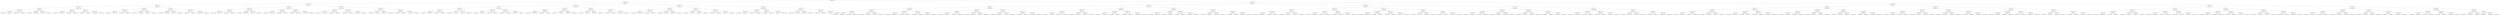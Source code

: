 digraph G{
102206571 [label="Node{data=[4319, 4319]}"]
102206571 -> 1337836888
1337836888 [label="Node{data=[2664, 2664]}"]
1337836888 -> 587042334
587042334 [label="Node{data=[2108, 2108]}"]
587042334 -> 1164502123
1164502123 [label="Node{data=[1519, 1519]}"]
1164502123 -> 2133216377
2133216377 [label="Node{data=[1460, 1460]}"]
2133216377 -> 1578160576
1578160576 [label="Node{data=[1383, 1383]}"]
1578160576 -> 282278242
282278242 [label="Node{data=[1379, 1379]}"]
282278242 -> 312138927
312138927 [label="Node{data=[1345, 1345]}"]
312138927 -> 1603407617
1603407617 [label="Node{data=[1123, 1123]}"]
312138927 -> 122969058
122969058 [label="Node{data=[1378, 1378]}"]
282278242 -> 239434307
239434307 [label="Node{data=[1381, 1381]}"]
239434307 -> 1249816704
1249816704 [label="Node{data=[1380, 1380]}"]
239434307 -> 98256073
98256073 [label="Node{data=[1382, 1382]}"]
1578160576 -> 544576731
544576731 [label="Node{data=[1387, 1387]}"]
544576731 -> 88569332
88569332 [label="Node{data=[1385, 1385]}"]
88569332 -> 981614444
981614444 [label="Node{data=[1384, 1384]}"]
88569332 -> 1696647673
1696647673 [label="Node{data=[1386, 1386]}"]
544576731 -> 1778342602
1778342602 [label="Node{data=[1458, 1458]}"]
1778342602 -> 1462332116
1462332116 [label="Node{data=[1457, 1457]}"]
1778342602 -> 2088453634
2088453634 [label="Node{data=[1459, 1459]}"]
2133216377 -> 527902581
527902581 [label="Node{data=[1511, 1511]}"]
527902581 -> 214763355
214763355 [label="Node{data=[1507, 1507]}"]
214763355 -> 279880668
279880668 [label="Node{data=[1501, 1501]}"]
279880668 -> 910404765
910404765 [label="Node{data=[1499, 1499]}"]
279880668 -> 279538095
279538095 [label="Node{data=[1506, 1506]}"]
214763355 -> 1958368062
1958368062 [label="Node{data=[1509, 1509]}"]
1958368062 -> 300920374
300920374 [label="Node{data=[1508, 1508]}"]
1958368062 -> 988012498
988012498 [label="Node{data=[1510, 1510]}"]
527902581 -> 1641823536
1641823536 [label="Node{data=[1515, 1515]}"]
1641823536 -> 1197060502
1197060502 [label="Node{data=[1513, 1513]}"]
1197060502 -> 724248917
724248917 [label="Node{data=[1512, 1512]}"]
1197060502 -> 261258925
261258925 [label="Node{data=[1514, 1514]}"]
1641823536 -> 254273490
254273490 [label="Node{data=[1517, 1517]}"]
254273490 -> 100151969
100151969 [label="Node{data=[1516, 1516]}"]
254273490 -> 2011943626
2011943626 [label="Node{data=[1518, 1518]}"]
1164502123 -> 1804643724
1804643724 [label="Node{data=[2017, 2017]}"]
1804643724 -> 1538903643
1538903643 [label="Node{data=[1527, 1527]}"]
1538903643 -> 521179831
521179831 [label="Node{data=[1523, 1523]}"]
521179831 -> 910458397
910458397 [label="Node{data=[1521, 1521]}"]
910458397 -> 1482054036
1482054036 [label="Node{data=[1520, 1520]}"]
910458397 -> 1292406739
1292406739 [label="Node{data=[1522, 1522]}"]
521179831 -> 1452685807
1452685807 [label="Node{data=[1525, 1525]}"]
1452685807 -> 1136066998
1136066998 [label="Node{data=[1524, 1524]}"]
1452685807 -> 700934829
700934829 [label="Node{data=[1526, 1526]}"]
1538903643 -> 540548689
540548689 [label="Node{data=[1531, 1531]}"]
540548689 -> 1191576312
1191576312 [label="Node{data=[1529, 1529]}"]
1191576312 -> 1011286303
1011286303 [label="Node{data=[1528, 1528]}"]
1191576312 -> 776439352
776439352 [label="Node{data=[1530, 1530]}"]
540548689 -> 1315823415
1315823415 [label="Node{data=[1921, 1921]}"]
1315823415 -> 957027776
957027776 [label="Node{data=[1532, 1532]}"]
1315823415 -> 1036039175
1036039175 [label="Node{data=[1951, 1951]}"]
1804643724 -> 799310785
799310785 [label="Node{data=[2074, 2074]}"]
799310785 -> 261125477
261125477 [label="Node{data=[2070, 2070]}"]
261125477 -> 1859441730
1859441730 [label="Node{data=[2064, 2064]}"]
1859441730 -> 1452029203
1452029203 [label="Node{data=[2039, 2039]}"]
1859441730 -> 1564282504
1564282504 [label="Node{data=[2069, 2069]}"]
261125477 -> 1359635223
1359635223 [label="Node{data=[2072, 2072]}"]
1359635223 -> 431283120
431283120 [label="Node{data=[2071, 2071]}"]
1359635223 -> 782713144
782713144 [label="Node{data=[2073, 2073]}"]
799310785 -> 458969898
458969898 [label="Node{data=[2078, 2078]}"]
458969898 -> 424384909
424384909 [label="Node{data=[2076, 2076]}"]
424384909 -> 639477839
639477839 [label="Node{data=[2075, 2075]}"]
424384909 -> 841450293
841450293 [label="Node{data=[2077, 2077]}"]
458969898 -> 1931760728
1931760728 [label="Node{data=[2080, 2080]}"]
1931760728 -> 921054272
921054272 [label="Node{data=[2079, 2079]}"]
1931760728 -> 2104665347
2104665347 [label="Node{data=[2081, 2081]}"]
587042334 -> 1942138803
1942138803 [label="Node{data=[2417, 2417]}"]
1942138803 -> 571847431
571847431 [label="Node{data=[2290, 2290]}"]
571847431 -> 630595369
630595369 [label="Node{data=[2255, 2255]}"]
630595369 -> 1302658085
1302658085 [label="Node{data=[2201, 2201]}"]
1302658085 -> 729644309
729644309 [label="Node{data=[2172, 2172]}"]
729644309 -> 612335350
612335350 [label="Node{data=[2161, 2161]}"]
729644309 -> 830820871
830820871 [label="Node{data=[2175, 2175]}"]
1302658085 -> 1537918406
1537918406 [label="Node{data=[2208, 2208]}"]
1537918406 -> 469732979
469732979 [label="Node{data=[2203, 2203]}"]
1537918406 -> 1143528244
1143528244 [label="Node{data=[2228, 2228]}"]
630595369 -> 1596374236
1596374236 [label="Node{data=[2286, 2286]}"]
1596374236 -> 1387255307
1387255307 [label="Node{data=[2284, 2284]}"]
1387255307 -> 893670971
893670971 [label="Node{data=[2282, 2282]}"]
1387255307 -> 926403292
926403292 [label="Node{data=[2285, 2285]}"]
1596374236 -> 1562202298
1562202298 [label="Node{data=[2288, 2288]}"]
1562202298 -> 1907284636
1907284636 [label="Node{data=[2287, 2287]}"]
1562202298 -> 1724690204
1724690204 [label="Node{data=[2289, 2289]}"]
571847431 -> 1864693811
1864693811 [label="Node{data=[2298, 2298]}"]
1864693811 -> 1485565421
1485565421 [label="Node{data=[2294, 2294]}"]
1485565421 -> 1609999962
1609999962 [label="Node{data=[2292, 2292]}"]
1609999962 -> 1556174583
1556174583 [label="Node{data=[2291, 2291]}"]
1609999962 -> 342673468
342673468 [label="Node{data=[2293, 2293]}"]
1485565421 -> 328186841
328186841 [label="Node{data=[2296, 2296]}"]
328186841 -> 2040601476
2040601476 [label="Node{data=[2295, 2295]}"]
328186841 -> 788630697
788630697 [label="Node{data=[2297, 2297]}"]
1864693811 -> 1574870109
1574870109 [label="Node{data=[2395, 2395]}"]
1574870109 -> 862041420
862041420 [label="Node{data=[2339, 2339]}"]
862041420 -> 1114498463
1114498463 [label="Node{data=[2299, 2299]}"]
862041420 -> 1638555071
1638555071 [label="Node{data=[2367, 2367]}"]
1574870109 -> 1212094883
1212094883 [label="Node{data=[2415, 2415]}"]
1212094883 -> 1984568893
1984568893 [label="Node{data=[2399, 2399]}"]
1212094883 -> 1537625206
1537625206 [label="Node{data=[2416, 2416]}"]
1942138803 -> 1758639384
1758639384 [label="Node{data=[2433, 2433]}"]
1758639384 -> 1477467040
1477467040 [label="Node{data=[2425, 2425]}"]
1477467040 -> 2123173225
2123173225 [label="Node{data=[2421, 2421]}"]
2123173225 -> 396438322
396438322 [label="Node{data=[2419, 2419]}"]
396438322 -> 1789273771
1789273771 [label="Node{data=[2418, 2418]}"]
396438322 -> 808566020
808566020 [label="Node{data=[2420, 2420]}"]
2123173225 -> 641800238
641800238 [label="Node{data=[2423, 2423]}"]
641800238 -> 950488943
950488943 [label="Node{data=[2422, 2422]}"]
641800238 -> 1668265390
1668265390 [label="Node{data=[2424, 2424]}"]
1477467040 -> 1577839962
1577839962 [label="Node{data=[2429, 2429]}"]
1577839962 -> 1881476829
1881476829 [label="Node{data=[2427, 2427]}"]
1881476829 -> 1920727937
1920727937 [label="Node{data=[2426, 2426]}"]
1881476829 -> 1814557349
1814557349 [label="Node{data=[2428, 2428]}"]
1577839962 -> 1833415494
1833415494 [label="Node{data=[2431, 2431]}"]
1833415494 -> 902568917
902568917 [label="Node{data=[2430, 2430]}"]
1833415494 -> 415648030
415648030 [label="Node{data=[2432, 2432]}"]
1758639384 -> 1269248633
1269248633 [label="Node{data=[2456, 2456]}"]
1269248633 -> 464152008
464152008 [label="Node{data=[2452, 2452]}"]
464152008 -> 1324210139
1324210139 [label="Node{data=[2450, 2450]}"]
1324210139 -> 1690958241
1690958241 [label="Node{data=[2449, 2449]}"]
1324210139 -> 378485691
378485691 [label="Node{data=[2451, 2451]}"]
464152008 -> 1589876871
1589876871 [label="Node{data=[2454, 2454]}"]
1589876871 -> 2117132171
2117132171 [label="Node{data=[2453, 2453]}"]
1589876871 -> 1428104477
1428104477 [label="Node{data=[2455, 2455]}"]
1269248633 -> 975347430
975347430 [label="Node{data=[2460, 2460]}"]
975347430 -> 2028420741
2028420741 [label="Node{data=[2458, 2458]}"]
2028420741 -> 13855381
13855381 [label="Node{data=[2457, 2457]}"]
2028420741 -> 742953055
742953055 [label="Node{data=[2459, 2459]}"]
975347430 -> 45350558
45350558 [label="Node{data=[2492, 2492]}"]
45350558 -> 1130490715
1130490715 [label="Node{data=[2461, 2461]}"]
45350558 -> 1484629600
1484629600 [label="Node{data=[2576, 2576]}"]
1337836888 -> 811540312
811540312 [label="Node{data=[4179, 4179]}"]
811540312 -> 755323075
755323075 [label="Node{data=[2768, 2768]}"]
755323075 -> 1634884875
1634884875 [label="Node{data=[2719, 2719]}"]
1634884875 -> 1409923555
1409923555 [label="Node{data=[2678, 2678]}"]
1409923555 -> 476367333
476367333 [label="Node{data=[2674, 2674]}"]
476367333 -> 467669474
467669474 [label="Node{data=[2672, 2672]}"]
467669474 -> 1753849232
1753849232 [label="Node{data=[2671, 2671]}"]
467669474 -> 1901524931
1901524931 [label="Node{data=[2673, 2673]}"]
476367333 -> 1271346157
1271346157 [label="Node{data=[2676, 2676]}"]
1271346157 -> 1345537142
1345537142 [label="Node{data=[2675, 2675]}"]
1271346157 -> 1953642237
1953642237 [label="Node{data=[2677, 2677]}"]
1409923555 -> 844906335
844906335 [label="Node{data=[2715, 2715]}"]
844906335 -> 1089874594
1089874594 [label="Node{data=[2713, 2713]}"]
1089874594 -> 170706494
170706494 [label="Node{data=[2679, 2679]}"]
1089874594 -> 1863109720
1863109720 [label="Node{data=[2714, 2714]}"]
844906335 -> 1022992417
1022992417 [label="Node{data=[2717, 2717]}"]
1022992417 -> 1303068198
1303068198 [label="Node{data=[2716, 2716]}"]
1022992417 -> 559549595
559549595 [label="Node{data=[2718, 2718]}"]
1634884875 -> 675113700
675113700 [label="Node{data=[2760, 2760]}"]
675113700 -> 1496596330
1496596330 [label="Node{data=[2723, 2723]}"]
1496596330 -> 1308258404
1308258404 [label="Node{data=[2721, 2721]}"]
1308258404 -> 1010144148
1010144148 [label="Node{data=[2720, 2720]}"]
1308258404 -> 2140972220
2140972220 [label="Node{data=[2722, 2722]}"]
1496596330 -> 120261450
120261450 [label="Node{data=[2725, 2725]}"]
120261450 -> 432808603
432808603 [label="Node{data=[2724, 2724]}"]
120261450 -> 158706437
158706437 [label="Node{data=[2726, 2726]}"]
675113700 -> 324421587
324421587 [label="Node{data=[2764, 2764]}"]
324421587 -> 1282961320
1282961320 [label="Node{data=[2762, 2762]}"]
1282961320 -> 878199878
878199878 [label="Node{data=[2761, 2761]}"]
1282961320 -> 273808459
273808459 [label="Node{data=[2763, 2763]}"]
324421587 -> 832067917
832067917 [label="Node{data=[2766, 2766]}"]
832067917 -> 1041397241
1041397241 [label="Node{data=[2765, 2765]}"]
832067917 -> 1209953289
1209953289 [label="Node{data=[2767, 2767]}"]
755323075 -> 1471308517
1471308517 [label="Node{data=[3703, 3703]}"]
1471308517 -> 605231983
605231983 [label="Node{data=[2987, 2987]}"]
605231983 -> 159588265
159588265 [label="Node{data=[2866, 2866]}"]
159588265 -> 851854516
851854516 [label="Node{data=[2815, 2815]}"]
851854516 -> 1982311747
1982311747 [label="Node{data=[2814, 2814]}"]
851854516 -> 1246955659
1246955659 [label="Node{data=[2860, 2860]}"]
159588265 -> 1530673215
1530673215 [label="Node{data=[2899, 2899]}"]
1530673215 -> 1541350408
1541350408 [label="Node{data=[2896, 2896]}"]
1530673215 -> 282707845
282707845 [label="Node{data=[2928, 2928]}"]
605231983 -> 1117557317
1117557317 [label="Node{data=[3439, 3439]}"]
1117557317 -> 2019276777
2019276777 [label="Node{data=[3398, 3398]}"]
2019276777 -> 1518744462
1518744462 [label="Node{data=[3197, 3197]}"]
2019276777 -> 71115444
71115444 [label="Node{data=[3421, 3421]}"]
1117557317 -> 571836108
571836108 [label="Node{data=[3531, 3531]}"]
571836108 -> 131369368
131369368 [label="Node{data=[3513, 3513]}"]
571836108 -> 1814413487
1814413487 [label="Node{data=[3687, 3687]}"]
1471308517 -> 23095069
23095069 [label="Node{data=[3846, 3846]}"]
23095069 -> 256746011
256746011 [label="Node{data=[3756, 3756]}"]
256746011 -> 754348579
754348579 [label="Node{data=[3738, 3738]}"]
754348579 -> 1855254442
1855254442 [label="Node{data=[3737, 3737]}"]
754348579 -> 1825453546
1825453546 [label="Node{data=[3739, 3739]}"]
256746011 -> 250683154
250683154 [label="Node{data=[3787, 3787]}"]
250683154 -> 285807493
285807493 [label="Node{data=[3781, 3781]}"]
250683154 -> 1479104433
1479104433 [label="Node{data=[3808, 3808]}"]
23095069 -> 1163221051
1163221051 [label="Node{data=[4175, 4175]}"]
1163221051 -> 1138415116
1138415116 [label="Node{data=[4122, 4122]}"]
1138415116 -> 446062793
446062793 [label="Node{data=[3949, 3949]}"]
1138415116 -> 135276789
135276789 [label="Node{data=[4174, 4174]}"]
1163221051 -> 1735081292
1735081292 [label="Node{data=[4177, 4177]}"]
1735081292 -> 1913978139
1913978139 [label="Node{data=[4176, 4176]}"]
1735081292 -> 1529699256
1529699256 [label="Node{data=[4178, 4178]}"]
811540312 -> 1391691688
1391691688 [label="Node{data=[4229, 4229]}"]
1391691688 -> 1825325543
1825325543 [label="Node{data=[4213, 4213]}"]
1825325543 -> 962958656
962958656 [label="Node{data=[4205, 4205]}"]
962958656 -> 145029455
145029455 [label="Node{data=[4183, 4183]}"]
145029455 -> 1176826164
1176826164 [label="Node{data=[4181, 4181]}"]
1176826164 -> 1223246702
1223246702 [label="Node{data=[4180, 4180]}"]
1176826164 -> 1563627686
1563627686 [label="Node{data=[4182, 4182]}"]
145029455 -> 1920136398
1920136398 [label="Node{data=[4185, 4185]}"]
1920136398 -> 331220709
331220709 [label="Node{data=[4184, 4184]}"]
1920136398 -> 290375119
290375119 [label="Node{data=[4186, 4186]}"]
962958656 -> 1413304672
1413304672 [label="Node{data=[4209, 4209]}"]
1413304672 -> 822877101
822877101 [label="Node{data=[4207, 4207]}"]
822877101 -> 1382464071
1382464071 [label="Node{data=[4206, 4206]}"]
822877101 -> 895581561
895581561 [label="Node{data=[4208, 4208]}"]
1413304672 -> 199855332
199855332 [label="Node{data=[4211, 4211]}"]
199855332 -> 1516846919
1516846919 [label="Node{data=[4210, 4210]}"]
199855332 -> 1027216079
1027216079 [label="Node{data=[4212, 4212]}"]
1825325543 -> 51260068
51260068 [label="Node{data=[4221, 4221]}"]
51260068 -> 1145510029
1145510029 [label="Node{data=[4217, 4217]}"]
1145510029 -> 1464304709
1464304709 [label="Node{data=[4215, 4215]}"]
1464304709 -> 973494280
973494280 [label="Node{data=[4214, 4214]}"]
1464304709 -> 1219432166
1219432166 [label="Node{data=[4216, 4216]}"]
1145510029 -> 877716494
877716494 [label="Node{data=[4219, 4219]}"]
877716494 -> 1608399725
1608399725 [label="Node{data=[4218, 4218]}"]
877716494 -> 1460727430
1460727430 [label="Node{data=[4220, 4220]}"]
51260068 -> 1735918268
1735918268 [label="Node{data=[4225, 4225]}"]
1735918268 -> 1413216969
1413216969 [label="Node{data=[4223, 4223]}"]
1413216969 -> 2056304240
2056304240 [label="Node{data=[4222, 4222]}"]
1413216969 -> 707003258
707003258 [label="Node{data=[4224, 4224]}"]
1735918268 -> 225352032
225352032 [label="Node{data=[4227, 4227]}"]
225352032 -> 109631414
109631414 [label="Node{data=[4226, 4226]}"]
225352032 -> 2035601953
2035601953 [label="Node{data=[4228, 4228]}"]
1391691688 -> 1944138146
1944138146 [label="Node{data=[4245, 4245]}"]
1944138146 -> 180163367
180163367 [label="Node{data=[4237, 4237]}"]
180163367 -> 1246249121
1246249121 [label="Node{data=[4233, 4233]}"]
1246249121 -> 357713427
357713427 [label="Node{data=[4231, 4231]}"]
357713427 -> 1875118394
1875118394 [label="Node{data=[4230, 4230]}"]
357713427 -> 218241998
218241998 [label="Node{data=[4232, 4232]}"]
1246249121 -> 96935815
96935815 [label="Node{data=[4235, 4235]}"]
96935815 -> 35828722
35828722 [label="Node{data=[4234, 4234]}"]
96935815 -> 1298196309
1298196309 [label="Node{data=[4236, 4236]}"]
180163367 -> 1352747356
1352747356 [label="Node{data=[4241, 4241]}"]
1352747356 -> 1831292904
1831292904 [label="Node{data=[4239, 4239]}"]
1831292904 -> 2056117405
2056117405 [label="Node{data=[4238, 4238]}"]
1831292904 -> 807257814
807257814 [label="Node{data=[4240, 4240]}"]
1352747356 -> 1781305888
1781305888 [label="Node{data=[4243, 4243]}"]
1781305888 -> 1025755266
1025755266 [label="Node{data=[4242, 4242]}"]
1781305888 -> 694063759
694063759 [label="Node{data=[4244, 4244]}"]
1944138146 -> 1999358468
1999358468 [label="Node{data=[4311, 4311]}"]
1999358468 -> 2040064851
2040064851 [label="Node{data=[4276, 4276]}"]
2040064851 -> 1524390714
1524390714 [label="Node{data=[4247, 4247]}"]
1524390714 -> 130772996
130772996 [label="Node{data=[4246, 4246]}"]
1524390714 -> 781840659
781840659 [label="Node{data=[4256, 4256]}"]
2040064851 -> 283465184
283465184 [label="Node{data=[4309, 4309]}"]
283465184 -> 676911437
676911437 [label="Node{data=[4308, 4308]}"]
283465184 -> 1959778066
1959778066 [label="Node{data=[4310, 4310]}"]
1999358468 -> 364880369
364880369 [label="Node{data=[4315, 4315]}"]
364880369 -> 802143475
802143475 [label="Node{data=[4313, 4313]}"]
802143475 -> 1093901046
1093901046 [label="Node{data=[4312, 4312]}"]
802143475 -> 1263444613
1263444613 [label="Node{data=[4314, 4314]}"]
364880369 -> 588657204
588657204 [label="Node{data=[4317, 4317]}"]
588657204 -> 1902914177
1902914177 [label="Node{data=[4316, 4316]}"]
588657204 -> 743832176
743832176 [label="Node{data=[4318, 4318]}"]
102206571 -> 305213429
305213429 [label="Node{data=[7933, 7933]}"]
305213429 -> 10762261
10762261 [label="Node{data=[4590, 4590]}"]
10762261 -> 269230754
269230754 [label="Node{data=[4442, 4442]}"]
269230754 -> 319409321
319409321 [label="Node{data=[4351, 4351]}"]
319409321 -> 148637626
148637626 [label="Node{data=[4335, 4335]}"]
148637626 -> 697950756
697950756 [label="Node{data=[4327, 4327]}"]
697950756 -> 1483857031
1483857031 [label="Node{data=[4323, 4323]}"]
1483857031 -> 88096676
88096676 [label="Node{data=[4321, 4321]}"]
88096676 -> 1841891681
1841891681 [label="Node{data=[4320, 4320]}"]
88096676 -> 187125310
187125310 [label="Node{data=[4322, 4322]}"]
1483857031 -> 1566850617
1566850617 [label="Node{data=[4325, 4325]}"]
1566850617 -> 1507690286
1507690286 [label="Node{data=[4324, 4324]}"]
1566850617 -> 2088378229
2088378229 [label="Node{data=[4326, 4326]}"]
697950756 -> 1293805690
1293805690 [label="Node{data=[4331, 4331]}"]
1293805690 -> 829723158
829723158 [label="Node{data=[4329, 4329]}"]
829723158 -> 77957089
77957089 [label="Node{data=[4328, 4328]}"]
829723158 -> 671658423
671658423 [label="Node{data=[4330, 4330]}"]
1293805690 -> 175428340
175428340 [label="Node{data=[4333, 4333]}"]
175428340 -> 520426894
520426894 [label="Node{data=[4332, 4332]}"]
175428340 -> 934744832
934744832 [label="Node{data=[4334, 4334]}"]
148637626 -> 1516210504
1516210504 [label="Node{data=[4343, 4343]}"]
1516210504 -> 1980760965
1980760965 [label="Node{data=[4339, 4339]}"]
1980760965 -> 1091486124
1091486124 [label="Node{data=[4337, 4337]}"]
1091486124 -> 1311696286
1311696286 [label="Node{data=[4336, 4336]}"]
1091486124 -> 1746739418
1746739418 [label="Node{data=[4338, 4338]}"]
1980760965 -> 518462071
518462071 [label="Node{data=[4341, 4341]}"]
518462071 -> 693353382
693353382 [label="Node{data=[4340, 4340]}"]
518462071 -> 283687175
283687175 [label="Node{data=[4342, 4342]}"]
1516210504 -> 301092912
301092912 [label="Node{data=[4347, 4347]}"]
301092912 -> 937477339
937477339 [label="Node{data=[4345, 4345]}"]
937477339 -> 56280842
56280842 [label="Node{data=[4344, 4344]}"]
937477339 -> 1445947111
1445947111 [label="Node{data=[4346, 4346]}"]
301092912 -> 1440731074
1440731074 [label="Node{data=[4349, 4349]}"]
1440731074 -> 1680347070
1680347070 [label="Node{data=[4348, 4348]}"]
1440731074 -> 832562854
832562854 [label="Node{data=[4350, 4350]}"]
319409321 -> 480945708
480945708 [label="Node{data=[4367, 4367]}"]
480945708 -> 924900260
924900260 [label="Node{data=[4359, 4359]}"]
924900260 -> 332494593
332494593 [label="Node{data=[4355, 4355]}"]
332494593 -> 1572149515
1572149515 [label="Node{data=[4353, 4353]}"]
1572149515 -> 342314839
342314839 [label="Node{data=[4352, 4352]}"]
1572149515 -> 631982980
631982980 [label="Node{data=[4354, 4354]}"]
332494593 -> 1037719887
1037719887 [label="Node{data=[4357, 4357]}"]
1037719887 -> 1213358782
1213358782 [label="Node{data=[4356, 4356]}"]
1037719887 -> 1717670164
1717670164 [label="Node{data=[4358, 4358]}"]
924900260 -> 434704695
434704695 [label="Node{data=[4363, 4363]}"]
434704695 -> 1981166436
1981166436 [label="Node{data=[4361, 4361]}"]
1981166436 -> 755689610
755689610 [label="Node{data=[4360, 4360]}"]
1981166436 -> 1191785742
1191785742 [label="Node{data=[4362, 4362]}"]
434704695 -> 381215857
381215857 [label="Node{data=[4365, 4365]}"]
381215857 -> 1374845137
1374845137 [label="Node{data=[4364, 4364]}"]
381215857 -> 734434525
734434525 [label="Node{data=[4366, 4366]}"]
480945708 -> 636052974
636052974 [label="Node{data=[4434, 4434]}"]
636052974 -> 1956877902
1956877902 [label="Node{data=[4371, 4371]}"]
1956877902 -> 919948539
919948539 [label="Node{data=[4369, 4369]}"]
919948539 -> 690636416
690636416 [label="Node{data=[4368, 4368]}"]
919948539 -> 1199738974
1199738974 [label="Node{data=[4370, 4370]}"]
1956877902 -> 796618502
796618502 [label="Node{data=[4382, 4382]}"]
796618502 -> 869620870
869620870 [label="Node{data=[4372, 4372]}"]
796618502 -> 1219498554
1219498554 [label="Node{data=[4419, 4419]}"]
636052974 -> 467888914
467888914 [label="Node{data=[4438, 4438]}"]
467888914 -> 1871979575
1871979575 [label="Node{data=[4436, 4436]}"]
1871979575 -> 1992057903
1992057903 [label="Node{data=[4435, 4435]}"]
1871979575 -> 1054185728
1054185728 [label="Node{data=[4437, 4437]}"]
467888914 -> 1055837747
1055837747 [label="Node{data=[4440, 4440]}"]
1055837747 -> 1880481861
1880481861 [label="Node{data=[4439, 4439]}"]
1055837747 -> 1704816500
1704816500 [label="Node{data=[4441, 4441]}"]
269230754 -> 2006116190
2006116190 [label="Node{data=[4527, 4527]}"]
2006116190 -> 1061494985
1061494985 [label="Node{data=[4511, 4511]}"]
1061494985 -> 1619916972
1619916972 [label="Node{data=[4450, 4450]}"]
1619916972 -> 1860553990
1860553990 [label="Node{data=[4446, 4446]}"]
1860553990 -> 246251411
246251411 [label="Node{data=[4444, 4444]}"]
246251411 -> 418924007
418924007 [label="Node{data=[4443, 4443]}"]
246251411 -> 390039244
390039244 [label="Node{data=[4445, 4445]}"]
1860553990 -> 1475540176
1475540176 [label="Node{data=[4448, 4448]}"]
1475540176 -> 843466842
843466842 [label="Node{data=[4447, 4447]}"]
1475540176 -> 1758196872
1758196872 [label="Node{data=[4449, 4449]}"]
1619916972 -> 53020347
53020347 [label="Node{data=[4507, 4507]}"]
53020347 -> 1136469626
1136469626 [label="Node{data=[4452, 4452]}"]
1136469626 -> 1127850703
1127850703 [label="Node{data=[4451, 4451]}"]
1136469626 -> 1960931732
1960931732 [label="Node{data=[4498, 4498]}"]
53020347 -> 1068936557
1068936557 [label="Node{data=[4509, 4509]}"]
1068936557 -> 353550871
353550871 [label="Node{data=[4508, 4508]}"]
1068936557 -> 464725408
464725408 [label="Node{data=[4510, 4510]}"]
1061494985 -> 1679923859
1679923859 [label="Node{data=[4519, 4519]}"]
1679923859 -> 1861656255
1861656255 [label="Node{data=[4515, 4515]}"]
1861656255 -> 1844968204
1844968204 [label="Node{data=[4513, 4513]}"]
1844968204 -> 1877695799
1877695799 [label="Node{data=[4512, 4512]}"]
1844968204 -> 133605211
133605211 [label="Node{data=[4514, 4514]}"]
1861656255 -> 1571803772
1571803772 [label="Node{data=[4517, 4517]}"]
1571803772 -> 265452894
265452894 [label="Node{data=[4516, 4516]}"]
1571803772 -> 988121974
988121974 [label="Node{data=[4518, 4518]}"]
1679923859 -> 135999246
135999246 [label="Node{data=[4523, 4523]}"]
135999246 -> 730083395
730083395 [label="Node{data=[4521, 4521]}"]
730083395 -> 933265632
933265632 [label="Node{data=[4520, 4520]}"]
730083395 -> 562561881
562561881 [label="Node{data=[4522, 4522]}"]
135999246 -> 1891248953
1891248953 [label="Node{data=[4525, 4525]}"]
1891248953 -> 2058754885
2058754885 [label="Node{data=[4524, 4524]}"]
1891248953 -> 1226974067
1226974067 [label="Node{data=[4526, 4526]}"]
2006116190 -> 676422597
676422597 [label="Node{data=[4543, 4543]}"]
676422597 -> 160654869
160654869 [label="Node{data=[4535, 4535]}"]
160654869 -> 1135949905
1135949905 [label="Node{data=[4531, 4531]}"]
1135949905 -> 458535663
458535663 [label="Node{data=[4529, 4529]}"]
458535663 -> 951624971
951624971 [label="Node{data=[4528, 4528]}"]
458535663 -> 713674695
713674695 [label="Node{data=[4530, 4530]}"]
1135949905 -> 1075060087
1075060087 [label="Node{data=[4533, 4533]}"]
1075060087 -> 2129206352
2129206352 [label="Node{data=[4532, 4532]}"]
1075060087 -> 59014779
59014779 [label="Node{data=[4534, 4534]}"]
160654869 -> 1737977403
1737977403 [label="Node{data=[4539, 4539]}"]
1737977403 -> 126367771
126367771 [label="Node{data=[4537, 4537]}"]
126367771 -> 833994534
833994534 [label="Node{data=[4536, 4536]}"]
126367771 -> 291666125
291666125 [label="Node{data=[4538, 4538]}"]
1737977403 -> 1297623660
1297623660 [label="Node{data=[4541, 4541]}"]
1297623660 -> 198613820
198613820 [label="Node{data=[4540, 4540]}"]
1297623660 -> 394680815
394680815 [label="Node{data=[4542, 4542]}"]
676422597 -> 354480066
354480066 [label="Node{data=[4582, 4582]}"]
354480066 -> 422030400
422030400 [label="Node{data=[4578, 4578]}"]
422030400 -> 647486243
647486243 [label="Node{data=[4545, 4545]}"]
647486243 -> 66823999
66823999 [label="Node{data=[4544, 4544]}"]
647486243 -> 297211517
297211517 [label="Node{data=[4546, 4546]}"]
422030400 -> 903277991
903277991 [label="Node{data=[4580, 4580]}"]
903277991 -> 763393789
763393789 [label="Node{data=[4579, 4579]}"]
903277991 -> 1931279917
1931279917 [label="Node{data=[4581, 4581]}"]
354480066 -> 1513167565
1513167565 [label="Node{data=[4586, 4586]}"]
1513167565 -> 1485336569
1485336569 [label="Node{data=[4584, 4584]}"]
1485336569 -> 1980882315
1980882315 [label="Node{data=[4583, 4583]}"]
1485336569 -> 1659414770
1659414770 [label="Node{data=[4585, 4585]}"]
1513167565 -> 811413776
811413776 [label="Node{data=[4588, 4588]}"]
811413776 -> 724657989
724657989 [label="Node{data=[4587, 4587]}"]
811413776 -> 1395919405
1395919405 [label="Node{data=[4589, 4589]}"]
10762261 -> 1958516609
1958516609 [label="Node{data=[5130, 5130]}"]
1958516609 -> 766574007
766574007 [label="Node{data=[5034, 5034]}"]
766574007 -> 228305931
228305931 [label="Node{data=[4753, 4753]}"]
228305931 -> 2114829047
2114829047 [label="Node{data=[4745, 4745]}"]
2114829047 -> 1855793704
1855793704 [label="Node{data=[4594, 4594]}"]
1855793704 -> 1156198153
1156198153 [label="Node{data=[4592, 4592]}"]
1156198153 -> 339818603
339818603 [label="Node{data=[4591, 4591]}"]
1156198153 -> 126415382
126415382 [label="Node{data=[4593, 4593]}"]
1855793704 -> 4408485
4408485 [label="Node{data=[4743, 4743]}"]
4408485 -> 356819395
356819395 [label="Node{data=[4595, 4595]}"]
4408485 -> 140198240
140198240 [label="Node{data=[4744, 4744]}"]
2114829047 -> 1216547391
1216547391 [label="Node{data=[4749, 4749]}"]
1216547391 -> 1384057318
1384057318 [label="Node{data=[4747, 4747]}"]
1384057318 -> 1644552403
1644552403 [label="Node{data=[4746, 4746]}"]
1384057318 -> 805825970
805825970 [label="Node{data=[4748, 4748]}"]
1216547391 -> 1619385215
1619385215 [label="Node{data=[4751, 4751]}"]
1619385215 -> 1251987120
1251987120 [label="Node{data=[4750, 4750]}"]
1619385215 -> 122793032
122793032 [label="Node{data=[4752, 4752]}"]
228305931 -> 146062189
146062189 [label="Node{data=[5004, 5004]}"]
146062189 -> 1176819495
1176819495 [label="Node{data=[4757, 4757]}"]
1176819495 -> 1929018141
1929018141 [label="Node{data=[4755, 4755]}"]
1929018141 -> 2017700582
2017700582 [label="Node{data=[4754, 4754]}"]
1929018141 -> 1426131280
1426131280 [label="Node{data=[4756, 4756]}"]
1176819495 -> 905732408
905732408 [label="Node{data=[4759, 4759]}"]
905732408 -> 343918089
343918089 [label="Node{data=[4758, 4758]}"]
905732408 -> 1905150714
1905150714 [label="Node{data=[4763, 4763]}"]
146062189 -> 739808786
739808786 [label="Node{data=[5030, 5030]}"]
739808786 -> 2059126536
2059126536 [label="Node{data=[5006, 5006]}"]
2059126536 -> 270404056
270404056 [label="Node{data=[5005, 5005]}"]
2059126536 -> 323246267
323246267 [label="Node{data=[5029, 5029]}"]
739808786 -> 2063922375
2063922375 [label="Node{data=[5032, 5032]}"]
2063922375 -> 1596190504
1596190504 [label="Node{data=[5031, 5031]}"]
2063922375 -> 1058242013
1058242013 [label="Node{data=[5033, 5033]}"]
766574007 -> 245594884
245594884 [label="Node{data=[5114, 5114]}"]
245594884 -> 1390220507
1390220507 [label="Node{data=[5106, 5106]}"]
1390220507 -> 315095815
315095815 [label="Node{data=[5038, 5038]}"]
315095815 -> 916357399
916357399 [label="Node{data=[5036, 5036]}"]
916357399 -> 602974107
602974107 [label="Node{data=[5035, 5035]}"]
916357399 -> 431035634
431035634 [label="Node{data=[5037, 5037]}"]
315095815 -> 872663808
872663808 [label="Node{data=[5066, 5066]}"]
872663808 -> 1985442478
1985442478 [label="Node{data=[5039, 5039]}"]
872663808 -> 1346228096
1346228096 [label="Node{data=[5102, 5102]}"]
1390220507 -> 1102727153
1102727153 [label="Node{data=[5110, 5110]}"]
1102727153 -> 1800134413
1800134413 [label="Node{data=[5108, 5108]}"]
1800134413 -> 641991368
641991368 [label="Node{data=[5107, 5107]}"]
1800134413 -> 406554703
406554703 [label="Node{data=[5109, 5109]}"]
1102727153 -> 187548022
187548022 [label="Node{data=[5112, 5112]}"]
187548022 -> 1043059881
1043059881 [label="Node{data=[5111, 5111]}"]
187548022 -> 947897318
947897318 [label="Node{data=[5113, 5113]}"]
245594884 -> 2093108566
2093108566 [label="Node{data=[5122, 5122]}"]
2093108566 -> 419497417
419497417 [label="Node{data=[5118, 5118]}"]
419497417 -> 2045711580
2045711580 [label="Node{data=[5116, 5116]}"]
2045711580 -> 1061783796
1061783796 [label="Node{data=[5115, 5115]}"]
2045711580 -> 1359989430
1359989430 [label="Node{data=[5117, 5117]}"]
419497417 -> 1076994579
1076994579 [label="Node{data=[5120, 5120]}"]
1076994579 -> 1098454845
1098454845 [label="Node{data=[5119, 5119]}"]
1076994579 -> 847526350
847526350 [label="Node{data=[5121, 5121]}"]
2093108566 -> 502337362
502337362 [label="Node{data=[5126, 5126]}"]
502337362 -> 1344079813
1344079813 [label="Node{data=[5124, 5124]}"]
1344079813 -> 1498690052
1498690052 [label="Node{data=[5123, 5123]}"]
1344079813 -> 1250765481
1250765481 [label="Node{data=[5125, 5125]}"]
502337362 -> 1595094837
1595094837 [label="Node{data=[5128, 5128]}"]
1595094837 -> 1736978493
1736978493 [label="Node{data=[5127, 5127]}"]
1595094837 -> 523565786
523565786 [label="Node{data=[5129, 5129]}"]
1958516609 -> 1020220407
1020220407 [label="Node{data=[7615, 7615]}"]
1020220407 -> 2057531844
2057531844 [label="Node{data=[5958, 5958]}"]
2057531844 -> 1544335221
1544335221 [label="Node{data=[5138, 5138]}"]
1544335221 -> 1691778052
1691778052 [label="Node{data=[5134, 5134]}"]
1691778052 -> 574675842
574675842 [label="Node{data=[5132, 5132]}"]
574675842 -> 1124901727
1124901727 [label="Node{data=[5131, 5131]}"]
574675842 -> 2059590476
2059590476 [label="Node{data=[5133, 5133]}"]
1691778052 -> 765701708
765701708 [label="Node{data=[5136, 5136]}"]
765701708 -> 152825009
152825009 [label="Node{data=[5135, 5135]}"]
765701708 -> 791392406
791392406 [label="Node{data=[5137, 5137]}"]
1544335221 -> 1138689668
1138689668 [label="Node{data=[5936, 5936]}"]
1138689668 -> 1941836157
1941836157 [label="Node{data=[5472, 5472]}"]
1941836157 -> 630592991
630592991 [label="Node{data=[5218, 5218]}"]
1941836157 -> 1472966395
1472966395 [label="Node{data=[5900, 5900]}"]
1138689668 -> 1822124448
1822124448 [label="Node{data=[5956, 5956]}"]
1822124448 -> 1873655991
1873655991 [label="Node{data=[5955, 5955]}"]
1822124448 -> 2055237744
2055237744 [label="Node{data=[5957, 5957]}"]
2057531844 -> 1882629549
1882629549 [label="Node{data=[5966, 5966]}"]
1882629549 -> 1205273698
1205273698 [label="Node{data=[5962, 5962]}"]
1205273698 -> 1161655343
1161655343 [label="Node{data=[5960, 5960]}"]
1161655343 -> 1019711240
1019711240 [label="Node{data=[5959, 5959]}"]
1161655343 -> 2040090352
2040090352 [label="Node{data=[5961, 5961]}"]
1205273698 -> 101888437
101888437 [label="Node{data=[5964, 5964]}"]
101888437 -> 673198420
673198420 [label="Node{data=[5963, 5963]}"]
101888437 -> 673137815
673137815 [label="Node{data=[5965, 5965]}"]
1882629549 -> 465727914
465727914 [label="Node{data=[5970, 5970]}"]
465727914 -> 139388030
139388030 [label="Node{data=[5968, 5968]}"]
139388030 -> 567135922
567135922 [label="Node{data=[5967, 5967]}"]
139388030 -> 1940135392
1940135392 [label="Node{data=[5969, 5969]}"]
465727914 -> 2070113567
2070113567 [label="Node{data=[6130, 6130]}"]
2070113567 -> 82909977
82909977 [label="Node{data=[6119, 6119]}"]
2070113567 -> 1267133803
1267133803 [label="Node{data=[7267, 7267]}"]
1020220407 -> 404665062
404665062 [label="Node{data=[7917, 7917]}"]
404665062 -> 2020949871
2020949871 [label="Node{data=[7909, 7909]}"]
2020949871 -> 1951455915
1951455915 [label="Node{data=[7905, 7905]}"]
1951455915 -> 146906367
146906367 [label="Node{data=[7903, 7903]}"]
146906367 -> 1696958083
1696958083 [label="Node{data=[7703, 7703]}"]
146906367 -> 888820495
888820495 [label="Node{data=[7904, 7904]}"]
1951455915 -> 1175274169
1175274169 [label="Node{data=[7907, 7907]}"]
1175274169 -> 1118771427
1118771427 [label="Node{data=[7906, 7906]}"]
1175274169 -> 192389035
192389035 [label="Node{data=[7908, 7908]}"]
2020949871 -> 1836304353
1836304353 [label="Node{data=[7913, 7913]}"]
1836304353 -> 1103579260
1103579260 [label="Node{data=[7911, 7911]}"]
1103579260 -> 2073372839
2073372839 [label="Node{data=[7910, 7910]}"]
1103579260 -> 1277717177
1277717177 [label="Node{data=[7912, 7912]}"]
1836304353 -> 1058529298
1058529298 [label="Node{data=[7915, 7915]}"]
1058529298 -> 1156107044
1156107044 [label="Node{data=[7914, 7914]}"]
1058529298 -> 384434958
384434958 [label="Node{data=[7916, 7916]}"]
404665062 -> 429444808
429444808 [label="Node{data=[7925, 7925]}"]
429444808 -> 420461209
420461209 [label="Node{data=[7921, 7921]}"]
420461209 -> 465363831
465363831 [label="Node{data=[7919, 7919]}"]
465363831 -> 1569218941
1569218941 [label="Node{data=[7918, 7918]}"]
465363831 -> 37296778
37296778 [label="Node{data=[7920, 7920]}"]
420461209 -> 1720099622
1720099622 [label="Node{data=[7923, 7923]}"]
1720099622 -> 450708442
450708442 [label="Node{data=[7922, 7922]}"]
1720099622 -> 79710837
79710837 [label="Node{data=[7924, 7924]}"]
429444808 -> 1315437869
1315437869 [label="Node{data=[7929, 7929]}"]
1315437869 -> 489416788
489416788 [label="Node{data=[7927, 7927]}"]
489416788 -> 1830337464
1830337464 [label="Node{data=[7926, 7926]}"]
489416788 -> 1796069260
1796069260 [label="Node{data=[7928, 7928]}"]
1315437869 -> 443728213
443728213 [label="Node{data=[7931, 7931]}"]
443728213 -> 1482289927
1482289927 [label="Node{data=[7930, 7930]}"]
443728213 -> 1890866895
1890866895 [label="Node{data=[7932, 7932]}"]
305213429 -> 1962954466
1962954466 [label="Node{data=[9726, 9726]}"]
1962954466 -> 2037662078
2037662078 [label="Node{data=[9662, 9662]}"]
2037662078 -> 1856132252
1856132252 [label="Node{data=[9630, 9630]}"]
1856132252 -> 1022518697
1022518697 [label="Node{data=[9614, 9614]}"]
1022518697 -> 1265785739
1265785739 [label="Node{data=[9606, 9606]}"]
1265785739 -> 274111530
274111530 [label="Node{data=[8140, 8140]}"]
274111530 -> 1823222792
1823222792 [label="Node{data=[7994, 7994]}"]
1823222792 -> 1130152729
1130152729 [label="Node{data=[7979, 7979]}"]
1823222792 -> 439056122
439056122 [label="Node{data=[8121, 8121]}"]
274111530 -> 1043861081
1043861081 [label="Node{data=[9212, 9212]}"]
1043861081 -> 863615482
863615482 [label="Node{data=[8269, 8269]}"]
1043861081 -> 370733191
370733191 [label="Node{data=[9247, 9247]}"]
1265785739 -> 1472579608
1472579608 [label="Node{data=[9610, 9610]}"]
1472579608 -> 703680127
703680127 [label="Node{data=[9608, 9608]}"]
703680127 -> 1471780050
1471780050 [label="Node{data=[9607, 9607]}"]
703680127 -> 116709994
116709994 [label="Node{data=[9609, 9609]}"]
1472579608 -> 2131253156
2131253156 [label="Node{data=[9612, 9612]}"]
2131253156 -> 1546218636
1546218636 [label="Node{data=[9611, 9611]}"]
2131253156 -> 1194159327
1194159327 [label="Node{data=[9613, 9613]}"]
1022518697 -> 1739250138
1739250138 [label="Node{data=[9622, 9622]}"]
1739250138 -> 1512183804
1512183804 [label="Node{data=[9618, 9618]}"]
1512183804 -> 1308122424
1308122424 [label="Node{data=[9616, 9616]}"]
1308122424 -> 1629461452
1629461452 [label="Node{data=[9615, 9615]}"]
1308122424 -> 1347091004
1347091004 [label="Node{data=[9617, 9617]}"]
1512183804 -> 446536254
446536254 [label="Node{data=[9620, 9620]}"]
446536254 -> 360912328
360912328 [label="Node{data=[9619, 9619]}"]
446536254 -> 148843855
148843855 [label="Node{data=[9621, 9621]}"]
1739250138 -> 256097650
256097650 [label="Node{data=[9626, 9626]}"]
256097650 -> 2046397134
2046397134 [label="Node{data=[9624, 9624]}"]
2046397134 -> 1960443244
1960443244 [label="Node{data=[9623, 9623]}"]
2046397134 -> 85791725
85791725 [label="Node{data=[9625, 9625]}"]
256097650 -> 388470289
388470289 [label="Node{data=[9628, 9628]}"]
388470289 -> 574476737
574476737 [label="Node{data=[9627, 9627]}"]
388470289 -> 431258231
431258231 [label="Node{data=[9629, 9629]}"]
1856132252 -> 1960546519
1960546519 [label="Node{data=[9646, 9646]}"]
1960546519 -> 1608980291
1608980291 [label="Node{data=[9638, 9638]}"]
1608980291 -> 328754855
328754855 [label="Node{data=[9634, 9634]}"]
328754855 -> 700825953
700825953 [label="Node{data=[9632, 9632]}"]
700825953 -> 19968422
19968422 [label="Node{data=[9631, 9631]}"]
700825953 -> 1720382412
1720382412 [label="Node{data=[9633, 9633]}"]
328754855 -> 922160356
922160356 [label="Node{data=[9636, 9636]}"]
922160356 -> 826154386
826154386 [label="Node{data=[9635, 9635]}"]
922160356 -> 898054034
898054034 [label="Node{data=[9637, 9637]}"]
1608980291 -> 77768317
77768317 [label="Node{data=[9642, 9642]}"]
77768317 -> 171706913
171706913 [label="Node{data=[9640, 9640]}"]
171706913 -> 1269777529
1269777529 [label="Node{data=[9639, 9639]}"]
171706913 -> 1192804665
1192804665 [label="Node{data=[9641, 9641]}"]
77768317 -> 1444419305
1444419305 [label="Node{data=[9644, 9644]}"]
1444419305 -> 1008689929
1008689929 [label="Node{data=[9643, 9643]}"]
1444419305 -> 220361855
220361855 [label="Node{data=[9645, 9645]}"]
1960546519 -> 213020139
213020139 [label="Node{data=[9654, 9654]}"]
213020139 -> 436964810
436964810 [label="Node{data=[9650, 9650]}"]
436964810 -> 1565242025
1565242025 [label="Node{data=[9648, 9648]}"]
1565242025 -> 1138009331
1138009331 [label="Node{data=[9647, 9647]}"]
1565242025 -> 1544967255
1544967255 [label="Node{data=[9649, 9649]}"]
436964810 -> 448133058
448133058 [label="Node{data=[9652, 9652]}"]
448133058 -> 451662023
451662023 [label="Node{data=[9651, 9651]}"]
448133058 -> 2088635477
2088635477 [label="Node{data=[9653, 9653]}"]
213020139 -> 312757089
312757089 [label="Node{data=[9658, 9658]}"]
312757089 -> 656061712
656061712 [label="Node{data=[9656, 9656]}"]
656061712 -> 1672688860
1672688860 [label="Node{data=[9655, 9655]}"]
656061712 -> 1872990299
1872990299 [label="Node{data=[9657, 9657]}"]
312757089 -> 1609314701
1609314701 [label="Node{data=[9660, 9660]}"]
1609314701 -> 766295381
766295381 [label="Node{data=[9659, 9659]}"]
1609314701 -> 1472424424
1472424424 [label="Node{data=[9661, 9661]}"]
2037662078 -> 605100547
605100547 [label="Node{data=[9694, 9694]}"]
605100547 -> 441395029
441395029 [label="Node{data=[9678, 9678]}"]
441395029 -> 1388410716
1388410716 [label="Node{data=[9670, 9670]}"]
1388410716 -> 511822021
511822021 [label="Node{data=[9666, 9666]}"]
511822021 -> 854329364
854329364 [label="Node{data=[9664, 9664]}"]
854329364 -> 1375397011
1375397011 [label="Node{data=[9663, 9663]}"]
854329364 -> 139989607
139989607 [label="Node{data=[9665, 9665]}"]
511822021 -> 412038217
412038217 [label="Node{data=[9668, 9668]}"]
412038217 -> 1257321444
1257321444 [label="Node{data=[9667, 9667]}"]
412038217 -> 1277790293
1277790293 [label="Node{data=[9669, 9669]}"]
1388410716 -> 69890205
69890205 [label="Node{data=[9674, 9674]}"]
69890205 -> 1701191981
1701191981 [label="Node{data=[9672, 9672]}"]
1701191981 -> 642470006
642470006 [label="Node{data=[9671, 9671]}"]
1701191981 -> 648028106
648028106 [label="Node{data=[9673, 9673]}"]
69890205 -> 1901673755
1901673755 [label="Node{data=[9676, 9676]}"]
1901673755 -> 627180884
627180884 [label="Node{data=[9675, 9675]}"]
1901673755 -> 1507211630
1507211630 [label="Node{data=[9677, 9677]}"]
441395029 -> 2133734353
2133734353 [label="Node{data=[9686, 9686]}"]
2133734353 -> 1202153674
1202153674 [label="Node{data=[9682, 9682]}"]
1202153674 -> 1918537167
1918537167 [label="Node{data=[9680, 9680]}"]
1918537167 -> 439338915
439338915 [label="Node{data=[9679, 9679]}"]
1918537167 -> 345104268
345104268 [label="Node{data=[9681, 9681]}"]
1202153674 -> 1745622252
1745622252 [label="Node{data=[9684, 9684]}"]
1745622252 -> 1310640343
1310640343 [label="Node{data=[9683, 9683]}"]
1745622252 -> 719854696
719854696 [label="Node{data=[9685, 9685]}"]
2133734353 -> 815778566
815778566 [label="Node{data=[9690, 9690]}"]
815778566 -> 951849613
951849613 [label="Node{data=[9688, 9688]}"]
951849613 -> 14429501
14429501 [label="Node{data=[9687, 9687]}"]
951849613 -> 1790798354
1790798354 [label="Node{data=[9689, 9689]}"]
815778566 -> 615795640
615795640 [label="Node{data=[9692, 9692]}"]
615795640 -> 2093227481
2093227481 [label="Node{data=[9691, 9691]}"]
615795640 -> 487613113
487613113 [label="Node{data=[9693, 9693]}"]
605100547 -> 486307571
486307571 [label="Node{data=[9710, 9710]}"]
486307571 -> 445847391
445847391 [label="Node{data=[9702, 9702]}"]
445847391 -> 1189477121
1189477121 [label="Node{data=[9698, 9698]}"]
1189477121 -> 1484672206
1484672206 [label="Node{data=[9696, 9696]}"]
1484672206 -> 667607772
667607772 [label="Node{data=[9695, 9695]}"]
1484672206 -> 635515029
635515029 [label="Node{data=[9697, 9697]}"]
1189477121 -> 1278601947
1278601947 [label="Node{data=[9700, 9700]}"]
1278601947 -> 1720174511
1720174511 [label="Node{data=[9699, 9699]}"]
1278601947 -> 380306849
380306849 [label="Node{data=[9701, 9701]}"]
445847391 -> 979565177
979565177 [label="Node{data=[9706, 9706]}"]
979565177 -> 1508031708
1508031708 [label="Node{data=[9704, 9704]}"]
1508031708 -> 25211632
25211632 [label="Node{data=[9703, 9703]}"]
1508031708 -> 1330129260
1330129260 [label="Node{data=[9705, 9705]}"]
979565177 -> 1649718222
1649718222 [label="Node{data=[9708, 9708]}"]
1649718222 -> 773646084
773646084 [label="Node{data=[9707, 9707]}"]
1649718222 -> 714065669
714065669 [label="Node{data=[9709, 9709]}"]
486307571 -> 604149873
604149873 [label="Node{data=[9718, 9718]}"]
604149873 -> 1661965820
1661965820 [label="Node{data=[9714, 9714]}"]
1661965820 -> 719481438
719481438 [label="Node{data=[9712, 9712]}"]
719481438 -> 2122397672
2122397672 [label="Node{data=[9711, 9711]}"]
719481438 -> 1316026713
1316026713 [label="Node{data=[9713, 9713]}"]
1661965820 -> 1364145438
1364145438 [label="Node{data=[9716, 9716]}"]
1364145438 -> 1757812211
1757812211 [label="Node{data=[9715, 9715]}"]
1364145438 -> 521097588
521097588 [label="Node{data=[9717, 9717]}"]
604149873 -> 1459407357
1459407357 [label="Node{data=[9722, 9722]}"]
1459407357 -> 2117333497
2117333497 [label="Node{data=[9720, 9720]}"]
2117333497 -> 637667905
637667905 [label="Node{data=[9719, 9719]}"]
2117333497 -> 1130588932
1130588932 [label="Node{data=[9721, 9721]}"]
1459407357 -> 1944121780
1944121780 [label="Node{data=[9724, 9724]}"]
1944121780 -> 306018824
306018824 [label="Node{data=[9723, 9723]}"]
1944121780 -> 618342924
618342924 [label="Node{data=[9725, 9725]}"]
1962954466 -> 2092453592
2092453592 [label="Node{data=[9790, 9790]}"]
2092453592 -> 144797098
144797098 [label="Node{data=[9758, 9758]}"]
144797098 -> 1907731340
1907731340 [label="Node{data=[9742, 9742]}"]
1907731340 -> 205743356
205743356 [label="Node{data=[9734, 9734]}"]
205743356 -> 850601250
850601250 [label="Node{data=[9730, 9730]}"]
850601250 -> 838652643
838652643 [label="Node{data=[9728, 9728]}"]
838652643 -> 1841948315
1841948315 [label="Node{data=[9727, 9727]}"]
838652643 -> 2059012954
2059012954 [label="Node{data=[9729, 9729]}"]
850601250 -> 1368107802
1368107802 [label="Node{data=[9732, 9732]}"]
1368107802 -> 112660482
112660482 [label="Node{data=[9731, 9731]}"]
1368107802 -> 610845553
610845553 [label="Node{data=[9733, 9733]}"]
205743356 -> 237169789
237169789 [label="Node{data=[9738, 9738]}"]
237169789 -> 41764312
41764312 [label="Node{data=[9736, 9736]}"]
41764312 -> 1014260373
1014260373 [label="Node{data=[9735, 9735]}"]
41764312 -> 1592085793
1592085793 [label="Node{data=[9737, 9737]}"]
237169789 -> 1203569540
1203569540 [label="Node{data=[9740, 9740]}"]
1203569540 -> 797367598
797367598 [label="Node{data=[9739, 9739]}"]
1203569540 -> 821654145
821654145 [label="Node{data=[9741, 9741]}"]
1907731340 -> 1140964858
1140964858 [label="Node{data=[9750, 9750]}"]
1140964858 -> 1796159453
1796159453 [label="Node{data=[9746, 9746]}"]
1796159453 -> 1920591935
1920591935 [label="Node{data=[9744, 9744]}"]
1920591935 -> 166715787
166715787 [label="Node{data=[9743, 9743]}"]
1920591935 -> 1078485793
1078485793 [label="Node{data=[9745, 9745]}"]
1796159453 -> 1382745386
1382745386 [label="Node{data=[9748, 9748]}"]
1382745386 -> 1869494088
1869494088 [label="Node{data=[9747, 9747]}"]
1382745386 -> 435908759
435908759 [label="Node{data=[9749, 9749]}"]
1140964858 -> 447306210
447306210 [label="Node{data=[9754, 9754]}"]
447306210 -> 274816456
274816456 [label="Node{data=[9752, 9752]}"]
274816456 -> 237763835
237763835 [label="Node{data=[9751, 9751]}"]
274816456 -> 1276533345
1276533345 [label="Node{data=[9753, 9753]}"]
447306210 -> 480275528
480275528 [label="Node{data=[9756, 9756]}"]
480275528 -> 104201481
104201481 [label="Node{data=[9755, 9755]}"]
480275528 -> 1462244624
1462244624 [label="Node{data=[9757, 9757]}"]
144797098 -> 697538758
697538758 [label="Node{data=[9774, 9774]}"]
697538758 -> 911106960
911106960 [label="Node{data=[9766, 9766]}"]
911106960 -> 523902437
523902437 [label="Node{data=[9762, 9762]}"]
523902437 -> 137169799
137169799 [label="Node{data=[9760, 9760]}"]
137169799 -> 1028515820
1028515820 [label="Node{data=[9759, 9759]}"]
137169799 -> 2027569462
2027569462 [label="Node{data=[9761, 9761]}"]
523902437 -> 935374589
935374589 [label="Node{data=[9764, 9764]}"]
935374589 -> 1464990385
1464990385 [label="Node{data=[9763, 9763]}"]
935374589 -> 99681584
99681584 [label="Node{data=[9765, 9765]}"]
911106960 -> 797456201
797456201 [label="Node{data=[9770, 9770]}"]
797456201 -> 495829763
495829763 [label="Node{data=[9768, 9768]}"]
495829763 -> 1171334769
1171334769 [label="Node{data=[9767, 9767]}"]
495829763 -> 1208251262
1208251262 [label="Node{data=[9769, 9769]}"]
797456201 -> 643315528
643315528 [label="Node{data=[9772, 9772]}"]
643315528 -> 1430158683
1430158683 [label="Node{data=[9771, 9771]}"]
643315528 -> 420490019
420490019 [label="Node{data=[9773, 9773]}"]
697538758 -> 1927558396
1927558396 [label="Node{data=[9782, 9782]}"]
1927558396 -> 367112095
367112095 [label="Node{data=[9778, 9778]}"]
367112095 -> 856935645
856935645 [label="Node{data=[9776, 9776]}"]
856935645 -> 734175407
734175407 [label="Node{data=[9775, 9775]}"]
856935645 -> 2027041535
2027041535 [label="Node{data=[9777, 9777]}"]
367112095 -> 1624766253
1624766253 [label="Node{data=[9780, 9780]}"]
1624766253 -> 1301265102
1301265102 [label="Node{data=[9779, 9779]}"]
1624766253 -> 1937161224
1937161224 [label="Node{data=[9781, 9781]}"]
1927558396 -> 450506067
450506067 [label="Node{data=[9786, 9786]}"]
450506067 -> 1173086138
1173086138 [label="Node{data=[9784, 9784]}"]
1173086138 -> 1963082755
1963082755 [label="Node{data=[9783, 9783]}"]
1173086138 -> 869412951
869412951 [label="Node{data=[9785, 9785]}"]
450506067 -> 2024350667
2024350667 [label="Node{data=[9788, 9788]}"]
2024350667 -> 1671705963
1671705963 [label="Node{data=[9787, 9787]}"]
2024350667 -> 73484096
73484096 [label="Node{data=[9789, 9789]}"]
2092453592 -> 638816019
638816019 [label="Node{data=[9822, 9822]}"]
638816019 -> 395663201
395663201 [label="Node{data=[9806, 9806]}"]
395663201 -> 1440229269
1440229269 [label="Node{data=[9798, 9798]}"]
1440229269 -> 1527587113
1527587113 [label="Node{data=[9794, 9794]}"]
1527587113 -> 1633441356
1633441356 [label="Node{data=[9792, 9792]}"]
1633441356 -> 1548692313
1548692313 [label="Node{data=[9791, 9791]}"]
1633441356 -> 1220496330
1220496330 [label="Node{data=[9793, 9793]}"]
1527587113 -> 2055810973
2055810973 [label="Node{data=[9796, 9796]}"]
2055810973 -> 2045049014
2045049014 [label="Node{data=[9795, 9795]}"]
2055810973 -> 1557401904
1557401904 [label="Node{data=[9797, 9797]}"]
1440229269 -> 1854402683
1854402683 [label="Node{data=[9802, 9802]}"]
1854402683 -> 1564594161
1564594161 [label="Node{data=[9800, 9800]}"]
1564594161 -> 62827943
62827943 [label="Node{data=[9799, 9799]}"]
1564594161 -> 2141155697
2141155697 [label="Node{data=[9801, 9801]}"]
1854402683 -> 785007313
785007313 [label="Node{data=[9804, 9804]}"]
785007313 -> 2108108478
2108108478 [label="Node{data=[9803, 9803]}"]
785007313 -> 184710968
184710968 [label="Node{data=[9805, 9805]}"]
395663201 -> 252873680
252873680 [label="Node{data=[9814, 9814]}"]
252873680 -> 1932692521
1932692521 [label="Node{data=[9810, 9810]}"]
1932692521 -> 925142575
925142575 [label="Node{data=[9808, 9808]}"]
925142575 -> 789025860
789025860 [label="Node{data=[9807, 9807]}"]
925142575 -> 877713023
877713023 [label="Node{data=[9809, 9809]}"]
1932692521 -> 1407469336
1407469336 [label="Node{data=[9812, 9812]}"]
1407469336 -> 1076035261
1076035261 [label="Node{data=[9811, 9811]}"]
1407469336 -> 1402267465
1402267465 [label="Node{data=[9813, 9813]}"]
252873680 -> 1640308842
1640308842 [label="Node{data=[9818, 9818]}"]
1640308842 -> 283666381
283666381 [label="Node{data=[9816, 9816]}"]
283666381 -> 1198040187
1198040187 [label="Node{data=[9815, 9815]}"]
283666381 -> 858959216
858959216 [label="Node{data=[9817, 9817]}"]
1640308842 -> 2067533068
2067533068 [label="Node{data=[9820, 9820]}"]
2067533068 -> 683269033
683269033 [label="Node{data=[9819, 9819]}"]
2067533068 -> 720431545
720431545 [label="Node{data=[9821, 9821]}"]
638816019 -> 210737338
210737338 [label="Node{data=[9838, 9838]}"]
210737338 -> 390111306
390111306 [label="Node{data=[9830, 9830]}"]
390111306 -> 1908557208
1908557208 [label="Node{data=[9826, 9826]}"]
1908557208 -> 1557321528
1557321528 [label="Node{data=[9824, 9824]}"]
1557321528 -> 753454672
753454672 [label="Node{data=[9823, 9823]}"]
1557321528 -> 1043884407
1043884407 [label="Node{data=[9825, 9825]}"]
1908557208 -> 1572144557
1572144557 [label="Node{data=[9828, 9828]}"]
1572144557 -> 395604532
395604532 [label="Node{data=[9827, 9827]}"]
1572144557 -> 2112136408
2112136408 [label="Node{data=[9829, 9829]}"]
390111306 -> 6953410
6953410 [label="Node{data=[9834, 9834]}"]
6953410 -> 1963453455
1963453455 [label="Node{data=[9832, 9832]}"]
1963453455 -> 1102456137
1102456137 [label="Node{data=[9831, 9831]}"]
1963453455 -> 430738371
430738371 [label="Node{data=[9833, 9833]}"]
6953410 -> 1230517565
1230517565 [label="Node{data=[9836, 9836]}"]
1230517565 -> 66445197
66445197 [label="Node{data=[9835, 9835]}"]
1230517565 -> 1939418839
1939418839 [label="Node{data=[9837, 9837]}"]
210737338 -> 244732404
244732404 [label="Node{data=[9846, 9846]}"]
244732404 -> 107969734
107969734 [label="Node{data=[9842, 9842]}"]
107969734 -> 734773809
734773809 [label="Node{data=[9840, 9840]}"]
734773809 -> 287223305
287223305 [label="Node{data=[9839, 9839]}"]
734773809 -> 767251503
767251503 [label="Node{data=[9841, 9841]}"]
107969734 -> 1347392530
1347392530 [label="Node{data=[9844, 9844]}"]
1347392530 -> 627052128
627052128 [label="Node{data=[9843, 9843]}"]
1347392530 -> 1097503267
1097503267 [label="Node{data=[9845, 9845]}"]
244732404 -> 914865165
914865165 [label="Node{data=[9848, 9848]}"]
914865165 -> 440685003
440685003 [label="Node{data=[9847, 9847]}"]
914865165 -> 1072844781
1072844781 [label="Node{data=[9850, 9850]}"]
1072844781 -> 714877370
714877370 [label="Node{data=[9849, 9849]}"]
1072844781 -> 569417520
569417520 [label="Node{data=[9851, 9851]}"]
}